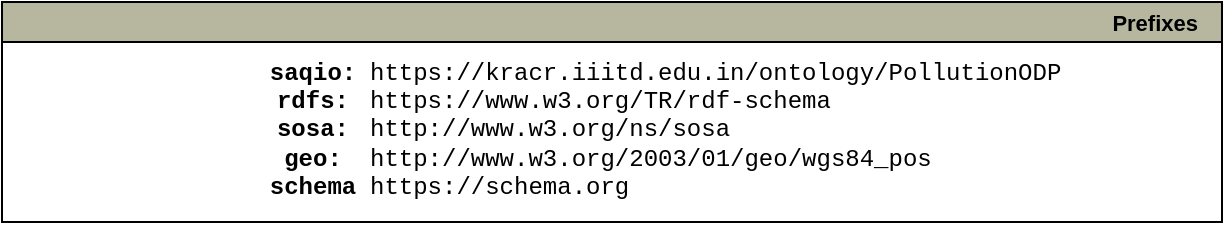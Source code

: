 <mxfile version="21.2.9" type="device">
  <diagram id="t25Kp6jmq_1cI3zwCiK2" name="Page-1">
    <mxGraphModel dx="1442" dy="752" grid="1" gridSize="10" guides="1" tooltips="1" connect="1" arrows="1" fold="1" page="1" pageScale="1" pageWidth="1000" pageHeight="1000" math="0" shadow="0">
      <root>
        <mxCell id="0" />
        <mxCell id="1" parent="0" />
        <mxCell id="ei_zdeRZsHF_Bpt5WVGu-1" value="Prefixes" style="graphMlID=n0;shape=swimlane;startSize=20;fillColor=#b7b69e;strokeColor=#000000;strokeWidth=1.0;align=right;spacingRight=10;fontStyle=1;fontSize=11;" vertex="1" parent="1">
          <mxGeometry x="50" y="10" width="610" height="110" as="geometry" />
        </mxCell>
        <mxCell id="ei_zdeRZsHF_Bpt5WVGu-2" value="&lt;b&gt;saqio:&lt;/b&gt;&lt;b&gt;&lt;br&gt;&lt;/b&gt;&lt;b&gt;rdfs:&lt;br&gt;&lt;/b&gt;&lt;b style=&quot;border-color: var(--border-color);&quot;&gt;sosa:&lt;/b&gt;&lt;b&gt;&lt;br&gt;geo:&lt;br&gt;schema&lt;br&gt;&lt;/b&gt;" style="text;html=1;align=center;verticalAlign=middle;resizable=0;points=[];autosize=1;fontFamily=Courier New;" vertex="1" parent="ei_zdeRZsHF_Bpt5WVGu-1">
          <mxGeometry x="119.996" y="19" width="70" height="90" as="geometry" />
        </mxCell>
        <mxCell id="ei_zdeRZsHF_Bpt5WVGu-3" value="https://kracr.iiitd.edu.in/ontology/PollutionODP&lt;br&gt;https://www.w3.org/TR/rdf-schema&lt;br&gt;http://www.w3.org/ns/sosa&lt;br&gt;http://www.w3.org/2003/01/geo/wgs84_pos&lt;br&gt;https://schema.org" style="text;html=1;align=left;verticalAlign=middle;resizable=0;points=[];autosize=1;fontFamily=Courier New;rounded=1;glass=0;" vertex="1" parent="ei_zdeRZsHF_Bpt5WVGu-1">
          <mxGeometry x="182" y="19" width="370" height="90" as="geometry" />
        </mxCell>
      </root>
    </mxGraphModel>
  </diagram>
</mxfile>
